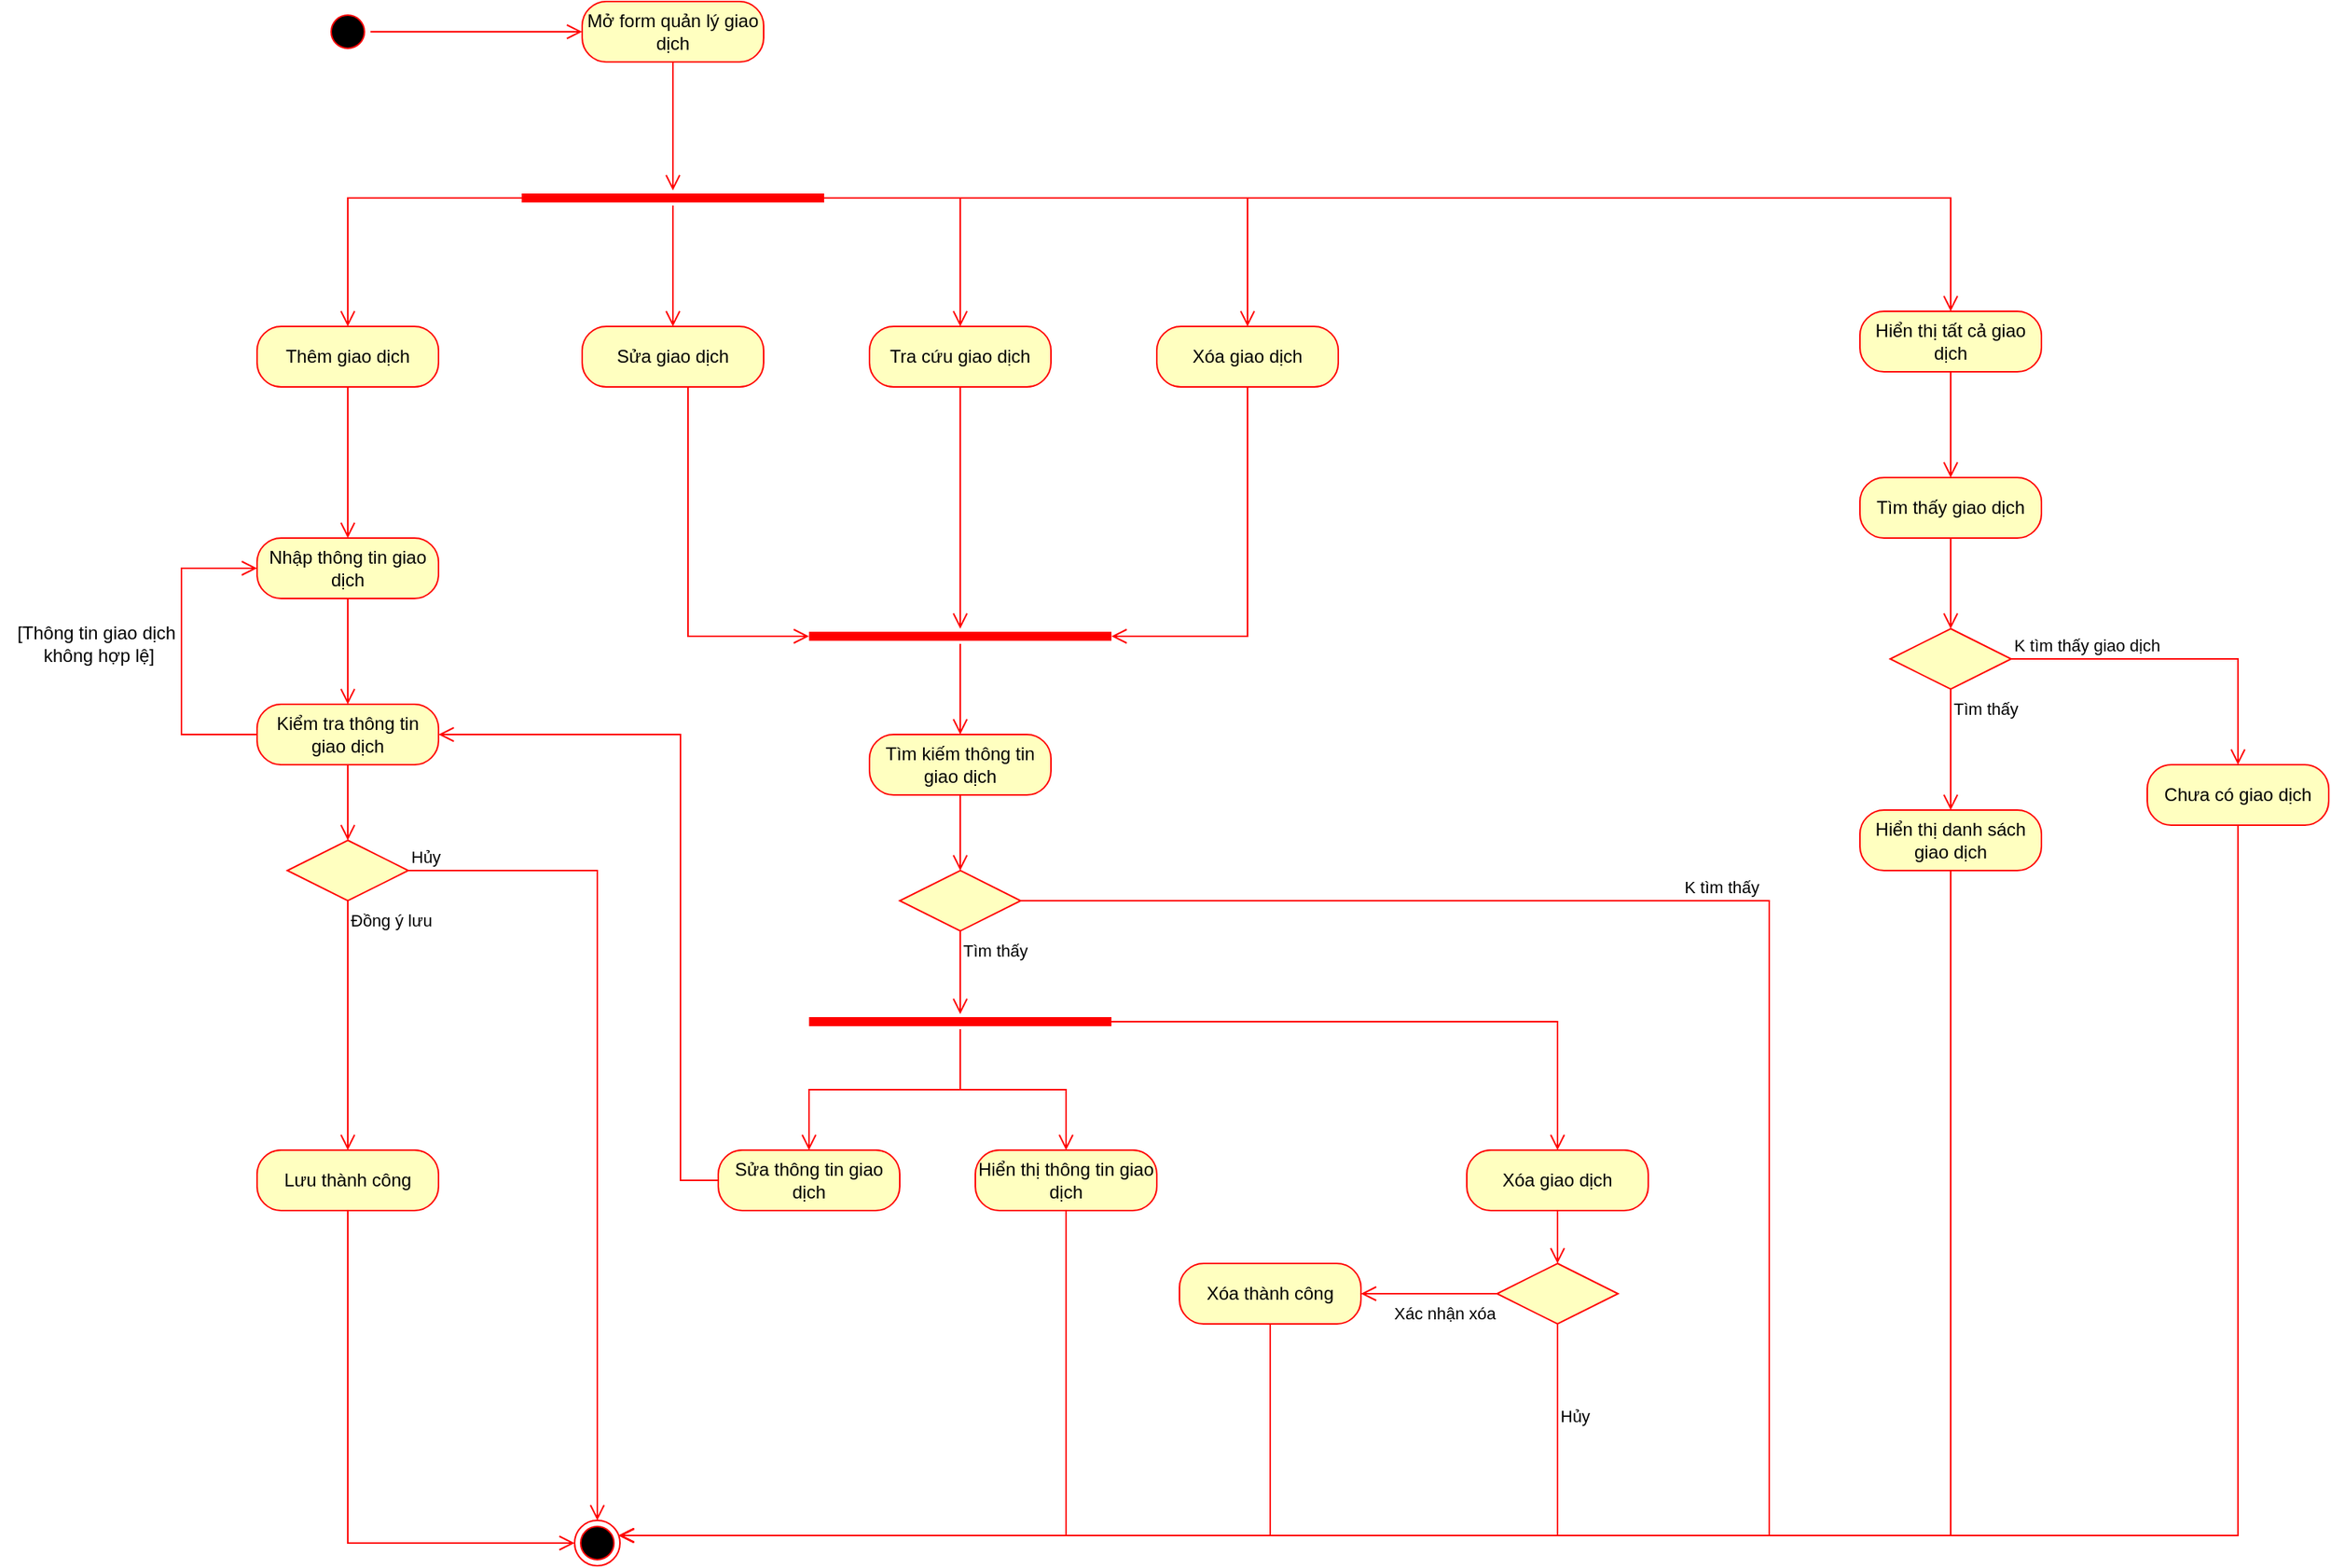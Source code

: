 <mxfile version="26.2.3">
  <diagram name="Page-1" id="YAIqiwu9c-0_AlO4QUCi">
    <mxGraphModel dx="1855" dy="3010" grid="1" gridSize="10" guides="1" tooltips="1" connect="1" arrows="1" fold="1" page="1" pageScale="1" pageWidth="850" pageHeight="1100" math="0" shadow="0">
      <root>
        <mxCell id="0" />
        <mxCell id="1" parent="0" />
        <mxCell id="2Gc3yTS-ioxZ1aIdltnf-1" value="" style="ellipse;html=1;shape=startState;fillColor=#000000;strokeColor=#ff0000;" vertex="1" parent="1">
          <mxGeometry x="325" y="-2160" width="30" height="30" as="geometry" />
        </mxCell>
        <mxCell id="2Gc3yTS-ioxZ1aIdltnf-2" value="" style="edgeStyle=orthogonalEdgeStyle;html=1;verticalAlign=bottom;endArrow=open;endSize=8;strokeColor=#ff0000;rounded=0;" edge="1" source="2Gc3yTS-ioxZ1aIdltnf-1" parent="1" target="2Gc3yTS-ioxZ1aIdltnf-3">
          <mxGeometry relative="1" as="geometry">
            <mxPoint x="340" y="-2070" as="targetPoint" />
          </mxGeometry>
        </mxCell>
        <mxCell id="2Gc3yTS-ioxZ1aIdltnf-3" value="Mở form quản lý giao&lt;br&gt;dịch" style="rounded=1;whiteSpace=wrap;html=1;arcSize=40;fontColor=#000000;fillColor=#ffffc0;strokeColor=#ff0000;" vertex="1" parent="1">
          <mxGeometry x="495" y="-2165" width="120" height="40" as="geometry" />
        </mxCell>
        <mxCell id="2Gc3yTS-ioxZ1aIdltnf-4" value="" style="edgeStyle=orthogonalEdgeStyle;html=1;verticalAlign=bottom;endArrow=open;endSize=8;strokeColor=#ff0000;rounded=0;" edge="1" source="2Gc3yTS-ioxZ1aIdltnf-3" parent="1" target="2Gc3yTS-ioxZ1aIdltnf-5">
          <mxGeometry relative="1" as="geometry">
            <mxPoint x="555" y="-2050" as="targetPoint" />
          </mxGeometry>
        </mxCell>
        <mxCell id="2Gc3yTS-ioxZ1aIdltnf-5" value="" style="shape=line;html=1;strokeWidth=6;strokeColor=#ff0000;" vertex="1" parent="1">
          <mxGeometry x="455" y="-2040" width="200" height="10" as="geometry" />
        </mxCell>
        <mxCell id="2Gc3yTS-ioxZ1aIdltnf-6" value="" style="edgeStyle=orthogonalEdgeStyle;html=1;verticalAlign=bottom;endArrow=open;endSize=8;strokeColor=#ff0000;rounded=0;" edge="1" source="2Gc3yTS-ioxZ1aIdltnf-5" parent="1" target="2Gc3yTS-ioxZ1aIdltnf-7">
          <mxGeometry relative="1" as="geometry">
            <mxPoint x="555" y="-1960" as="targetPoint" />
          </mxGeometry>
        </mxCell>
        <mxCell id="2Gc3yTS-ioxZ1aIdltnf-7" value="Thêm giao dịch" style="rounded=1;whiteSpace=wrap;html=1;arcSize=40;fontColor=#000000;fillColor=#ffffc0;strokeColor=#ff0000;" vertex="1" parent="1">
          <mxGeometry x="280" y="-1950" width="120" height="40" as="geometry" />
        </mxCell>
        <mxCell id="2Gc3yTS-ioxZ1aIdltnf-8" value="" style="edgeStyle=orthogonalEdgeStyle;html=1;verticalAlign=bottom;endArrow=open;endSize=8;strokeColor=#ff0000;rounded=0;" edge="1" source="2Gc3yTS-ioxZ1aIdltnf-7" parent="1" target="2Gc3yTS-ioxZ1aIdltnf-20">
          <mxGeometry relative="1" as="geometry">
            <mxPoint x="340" y="-1810" as="targetPoint" />
          </mxGeometry>
        </mxCell>
        <mxCell id="2Gc3yTS-ioxZ1aIdltnf-9" value="Sửa giao dịch" style="rounded=1;whiteSpace=wrap;html=1;arcSize=40;fontColor=#000000;fillColor=#ffffc0;strokeColor=#ff0000;" vertex="1" parent="1">
          <mxGeometry x="495" y="-1950" width="120" height="40" as="geometry" />
        </mxCell>
        <mxCell id="2Gc3yTS-ioxZ1aIdltnf-10" value="" style="edgeStyle=orthogonalEdgeStyle;html=1;verticalAlign=bottom;endArrow=open;endSize=8;strokeColor=#ff0000;rounded=0;" edge="1" source="2Gc3yTS-ioxZ1aIdltnf-9" parent="1" target="2Gc3yTS-ioxZ1aIdltnf-18">
          <mxGeometry relative="1" as="geometry">
            <mxPoint x="555" y="-1810" as="targetPoint" />
            <Array as="points">
              <mxPoint x="565" y="-1745" />
            </Array>
          </mxGeometry>
        </mxCell>
        <mxCell id="2Gc3yTS-ioxZ1aIdltnf-11" value="Tra cứu giao dịch" style="rounded=1;whiteSpace=wrap;html=1;arcSize=40;fontColor=#000000;fillColor=#ffffc0;strokeColor=#ff0000;" vertex="1" parent="1">
          <mxGeometry x="685" y="-1950" width="120" height="40" as="geometry" />
        </mxCell>
        <mxCell id="2Gc3yTS-ioxZ1aIdltnf-12" value="" style="edgeStyle=orthogonalEdgeStyle;html=1;verticalAlign=bottom;endArrow=open;endSize=8;strokeColor=#ff0000;rounded=0;" edge="1" source="2Gc3yTS-ioxZ1aIdltnf-11" parent="1" target="2Gc3yTS-ioxZ1aIdltnf-18">
          <mxGeometry relative="1" as="geometry">
            <mxPoint x="745" y="-1850" as="targetPoint" />
          </mxGeometry>
        </mxCell>
        <mxCell id="2Gc3yTS-ioxZ1aIdltnf-13" value="" style="edgeStyle=orthogonalEdgeStyle;html=1;verticalAlign=bottom;endArrow=open;endSize=8;strokeColor=#ff0000;rounded=0;" edge="1" parent="1" source="2Gc3yTS-ioxZ1aIdltnf-5" target="2Gc3yTS-ioxZ1aIdltnf-9">
          <mxGeometry relative="1" as="geometry">
            <mxPoint x="350" y="-1940" as="targetPoint" />
            <mxPoint x="465" y="-2025" as="sourcePoint" />
          </mxGeometry>
        </mxCell>
        <mxCell id="2Gc3yTS-ioxZ1aIdltnf-14" value="Xóa giao dịch" style="rounded=1;whiteSpace=wrap;html=1;arcSize=40;fontColor=#000000;fillColor=#ffffc0;strokeColor=#ff0000;" vertex="1" parent="1">
          <mxGeometry x="875" y="-1950" width="120" height="40" as="geometry" />
        </mxCell>
        <mxCell id="2Gc3yTS-ioxZ1aIdltnf-15" value="" style="edgeStyle=orthogonalEdgeStyle;html=1;verticalAlign=bottom;endArrow=open;endSize=8;strokeColor=#ff0000;rounded=0;" edge="1" source="2Gc3yTS-ioxZ1aIdltnf-14" parent="1" target="2Gc3yTS-ioxZ1aIdltnf-18">
          <mxGeometry relative="1" as="geometry">
            <mxPoint x="935" y="-1850" as="targetPoint" />
            <Array as="points">
              <mxPoint x="935" y="-1745" />
            </Array>
          </mxGeometry>
        </mxCell>
        <mxCell id="2Gc3yTS-ioxZ1aIdltnf-16" value="" style="edgeStyle=orthogonalEdgeStyle;html=1;verticalAlign=bottom;endArrow=open;endSize=8;strokeColor=#ff0000;rounded=0;" edge="1" parent="1" source="2Gc3yTS-ioxZ1aIdltnf-5" target="2Gc3yTS-ioxZ1aIdltnf-11">
          <mxGeometry relative="1" as="geometry">
            <mxPoint x="565" y="-1940" as="targetPoint" />
            <mxPoint x="565" y="-2020" as="sourcePoint" />
          </mxGeometry>
        </mxCell>
        <mxCell id="2Gc3yTS-ioxZ1aIdltnf-17" value="" style="edgeStyle=orthogonalEdgeStyle;html=1;verticalAlign=bottom;endArrow=open;endSize=8;strokeColor=#ff0000;rounded=0;" edge="1" parent="1" source="2Gc3yTS-ioxZ1aIdltnf-5" target="2Gc3yTS-ioxZ1aIdltnf-14">
          <mxGeometry relative="1" as="geometry">
            <mxPoint x="755" y="-1940" as="targetPoint" />
            <mxPoint x="665" y="-2025" as="sourcePoint" />
          </mxGeometry>
        </mxCell>
        <mxCell id="2Gc3yTS-ioxZ1aIdltnf-18" value="" style="shape=line;html=1;strokeWidth=6;strokeColor=#ff0000;" vertex="1" parent="1">
          <mxGeometry x="645" y="-1750" width="200" height="10" as="geometry" />
        </mxCell>
        <mxCell id="2Gc3yTS-ioxZ1aIdltnf-19" value="" style="edgeStyle=orthogonalEdgeStyle;html=1;verticalAlign=bottom;endArrow=open;endSize=8;strokeColor=#ff0000;rounded=0;" edge="1" source="2Gc3yTS-ioxZ1aIdltnf-18" parent="1" target="2Gc3yTS-ioxZ1aIdltnf-34">
          <mxGeometry relative="1" as="geometry">
            <mxPoint x="745" y="-1670" as="targetPoint" />
          </mxGeometry>
        </mxCell>
        <mxCell id="2Gc3yTS-ioxZ1aIdltnf-20" value="Nhập thông tin giao dịch" style="rounded=1;whiteSpace=wrap;html=1;arcSize=40;fontColor=#000000;fillColor=#ffffc0;strokeColor=#ff0000;" vertex="1" parent="1">
          <mxGeometry x="280" y="-1810" width="120" height="40" as="geometry" />
        </mxCell>
        <mxCell id="2Gc3yTS-ioxZ1aIdltnf-21" value="" style="edgeStyle=orthogonalEdgeStyle;html=1;verticalAlign=bottom;endArrow=open;endSize=8;strokeColor=#ff0000;rounded=0;" edge="1" source="2Gc3yTS-ioxZ1aIdltnf-20" parent="1" target="2Gc3yTS-ioxZ1aIdltnf-22">
          <mxGeometry relative="1" as="geometry">
            <mxPoint x="340" y="-1680" as="targetPoint" />
          </mxGeometry>
        </mxCell>
        <mxCell id="2Gc3yTS-ioxZ1aIdltnf-22" value="Kiểm tra thông tin giao dịch" style="rounded=1;whiteSpace=wrap;html=1;arcSize=40;fontColor=#000000;fillColor=#ffffc0;strokeColor=#ff0000;" vertex="1" parent="1">
          <mxGeometry x="280" y="-1700" width="120" height="40" as="geometry" />
        </mxCell>
        <mxCell id="2Gc3yTS-ioxZ1aIdltnf-23" value="" style="edgeStyle=orthogonalEdgeStyle;html=1;verticalAlign=bottom;endArrow=open;endSize=8;strokeColor=#ff0000;rounded=0;" edge="1" source="2Gc3yTS-ioxZ1aIdltnf-22" parent="1" target="2Gc3yTS-ioxZ1aIdltnf-28">
          <mxGeometry relative="1" as="geometry">
            <mxPoint x="340" y="-1610" as="targetPoint" />
          </mxGeometry>
        </mxCell>
        <mxCell id="2Gc3yTS-ioxZ1aIdltnf-24" value="" style="edgeStyle=orthogonalEdgeStyle;html=1;verticalAlign=bottom;endArrow=open;endSize=8;strokeColor=#ff0000;rounded=0;" edge="1" parent="1" source="2Gc3yTS-ioxZ1aIdltnf-22" target="2Gc3yTS-ioxZ1aIdltnf-20">
          <mxGeometry relative="1" as="geometry">
            <mxPoint x="240" y="-1800" as="targetPoint" />
            <mxPoint x="240" y="-1780" as="sourcePoint" />
            <Array as="points">
              <mxPoint x="230" y="-1680" />
              <mxPoint x="230" y="-1790" />
            </Array>
          </mxGeometry>
        </mxCell>
        <mxCell id="2Gc3yTS-ioxZ1aIdltnf-25" value="" style="ellipse;html=1;shape=endState;fillColor=#000000;strokeColor=#ff0000;" vertex="1" parent="1">
          <mxGeometry x="490" y="-1160" width="30" height="30" as="geometry" />
        </mxCell>
        <mxCell id="2Gc3yTS-ioxZ1aIdltnf-28" value="" style="rhombus;whiteSpace=wrap;html=1;fontColor=#000000;fillColor=#ffffc0;strokeColor=#ff0000;" vertex="1" parent="1">
          <mxGeometry x="300" y="-1610" width="80" height="40" as="geometry" />
        </mxCell>
        <mxCell id="2Gc3yTS-ioxZ1aIdltnf-29" value="Hủy" style="edgeStyle=orthogonalEdgeStyle;html=1;align=left;verticalAlign=bottom;endArrow=open;endSize=8;strokeColor=#ff0000;rounded=0;" edge="1" source="2Gc3yTS-ioxZ1aIdltnf-28" parent="1" target="2Gc3yTS-ioxZ1aIdltnf-25">
          <mxGeometry x="-1" relative="1" as="geometry">
            <mxPoint x="480" y="-1590" as="targetPoint" />
          </mxGeometry>
        </mxCell>
        <mxCell id="2Gc3yTS-ioxZ1aIdltnf-30" value="Đồng ý lưu" style="edgeStyle=orthogonalEdgeStyle;html=1;align=left;verticalAlign=top;endArrow=open;endSize=8;strokeColor=#ff0000;rounded=0;" edge="1" source="2Gc3yTS-ioxZ1aIdltnf-28" parent="1" target="2Gc3yTS-ioxZ1aIdltnf-31">
          <mxGeometry x="-1" relative="1" as="geometry">
            <mxPoint x="340" y="-1510" as="targetPoint" />
            <mxPoint as="offset" />
          </mxGeometry>
        </mxCell>
        <mxCell id="2Gc3yTS-ioxZ1aIdltnf-31" value="Lưu thành công" style="rounded=1;whiteSpace=wrap;html=1;arcSize=40;fontColor=#000000;fillColor=#ffffc0;strokeColor=#ff0000;" vertex="1" parent="1">
          <mxGeometry x="280" y="-1405" width="120" height="40" as="geometry" />
        </mxCell>
        <mxCell id="2Gc3yTS-ioxZ1aIdltnf-32" value="" style="edgeStyle=orthogonalEdgeStyle;html=1;verticalAlign=bottom;endArrow=open;endSize=8;strokeColor=#ff0000;rounded=0;" edge="1" source="2Gc3yTS-ioxZ1aIdltnf-31" parent="1" target="2Gc3yTS-ioxZ1aIdltnf-25">
          <mxGeometry relative="1" as="geometry">
            <mxPoint x="460" y="-1450" as="targetPoint" />
            <Array as="points">
              <mxPoint x="340" y="-1145" />
            </Array>
          </mxGeometry>
        </mxCell>
        <mxCell id="2Gc3yTS-ioxZ1aIdltnf-33" value="[Thông tin giao dịch&amp;nbsp;&lt;br&gt;không hợp lệ]" style="text;html=1;align=center;verticalAlign=middle;resizable=0;points=[];autosize=1;strokeColor=none;fillColor=none;" vertex="1" parent="1">
          <mxGeometry x="110" y="-1760" width="130" height="40" as="geometry" />
        </mxCell>
        <mxCell id="2Gc3yTS-ioxZ1aIdltnf-34" value="Tìm kiếm thông tin giao dịch" style="rounded=1;whiteSpace=wrap;html=1;arcSize=40;fontColor=#000000;fillColor=#ffffc0;strokeColor=#ff0000;" vertex="1" parent="1">
          <mxGeometry x="685" y="-1680" width="120" height="40" as="geometry" />
        </mxCell>
        <mxCell id="2Gc3yTS-ioxZ1aIdltnf-35" value="" style="edgeStyle=orthogonalEdgeStyle;html=1;verticalAlign=bottom;endArrow=open;endSize=8;strokeColor=#ff0000;rounded=0;" edge="1" source="2Gc3yTS-ioxZ1aIdltnf-34" parent="1" target="2Gc3yTS-ioxZ1aIdltnf-36">
          <mxGeometry relative="1" as="geometry">
            <mxPoint x="745" y="-1580" as="targetPoint" />
          </mxGeometry>
        </mxCell>
        <mxCell id="2Gc3yTS-ioxZ1aIdltnf-36" value="" style="rhombus;whiteSpace=wrap;html=1;fontColor=#000000;fillColor=#ffffc0;strokeColor=#ff0000;" vertex="1" parent="1">
          <mxGeometry x="705" y="-1590" width="80" height="40" as="geometry" />
        </mxCell>
        <mxCell id="2Gc3yTS-ioxZ1aIdltnf-37" value="K tìm thấy" style="edgeStyle=orthogonalEdgeStyle;html=1;align=left;verticalAlign=bottom;endArrow=open;endSize=8;strokeColor=#ff0000;rounded=0;" edge="1" source="2Gc3yTS-ioxZ1aIdltnf-36" parent="1" target="2Gc3yTS-ioxZ1aIdltnf-25">
          <mxGeometry x="-0.479" relative="1" as="geometry">
            <mxPoint x="880" y="-1560" as="targetPoint" />
            <Array as="points">
              <mxPoint x="1280" y="-1570" />
              <mxPoint x="1280" y="-1150" />
            </Array>
            <mxPoint as="offset" />
          </mxGeometry>
        </mxCell>
        <mxCell id="2Gc3yTS-ioxZ1aIdltnf-38" value="Tìm thấy" style="edgeStyle=orthogonalEdgeStyle;html=1;align=left;verticalAlign=top;endArrow=open;endSize=8;strokeColor=#ff0000;rounded=0;" edge="1" source="2Gc3yTS-ioxZ1aIdltnf-36" parent="1" target="2Gc3yTS-ioxZ1aIdltnf-42">
          <mxGeometry x="-1" relative="1" as="geometry">
            <mxPoint x="745" y="-1490" as="targetPoint" />
            <mxPoint x="745" y="-1520" as="sourcePoint" />
          </mxGeometry>
        </mxCell>
        <mxCell id="2Gc3yTS-ioxZ1aIdltnf-42" value="" style="shape=line;html=1;strokeWidth=6;strokeColor=#ff0000;" vertex="1" parent="1">
          <mxGeometry x="645" y="-1495" width="200" height="10" as="geometry" />
        </mxCell>
        <mxCell id="2Gc3yTS-ioxZ1aIdltnf-43" value="" style="edgeStyle=orthogonalEdgeStyle;html=1;verticalAlign=bottom;endArrow=open;endSize=8;strokeColor=#ff0000;rounded=0;" edge="1" source="2Gc3yTS-ioxZ1aIdltnf-42" parent="1" target="2Gc3yTS-ioxZ1aIdltnf-44">
          <mxGeometry relative="1" as="geometry">
            <mxPoint x="745" y="-1390" as="targetPoint" />
          </mxGeometry>
        </mxCell>
        <mxCell id="2Gc3yTS-ioxZ1aIdltnf-44" value="Sửa thông tin giao dịch" style="rounded=1;whiteSpace=wrap;html=1;arcSize=40;fontColor=#000000;fillColor=#ffffc0;strokeColor=#ff0000;" vertex="1" parent="1">
          <mxGeometry x="585" y="-1405" width="120" height="40" as="geometry" />
        </mxCell>
        <mxCell id="2Gc3yTS-ioxZ1aIdltnf-45" value="" style="edgeStyle=orthogonalEdgeStyle;html=1;verticalAlign=bottom;endArrow=open;endSize=8;strokeColor=#ff0000;rounded=0;" edge="1" source="2Gc3yTS-ioxZ1aIdltnf-44" parent="1" target="2Gc3yTS-ioxZ1aIdltnf-22">
          <mxGeometry relative="1" as="geometry">
            <mxPoint x="690" y="-1250" as="targetPoint" />
            <Array as="points">
              <mxPoint x="560" y="-1385" />
              <mxPoint x="560" y="-1680" />
            </Array>
          </mxGeometry>
        </mxCell>
        <mxCell id="2Gc3yTS-ioxZ1aIdltnf-46" value="Hiển thị thông tin giao dịch" style="rounded=1;whiteSpace=wrap;html=1;arcSize=40;fontColor=#000000;fillColor=#ffffc0;strokeColor=#ff0000;" vertex="1" parent="1">
          <mxGeometry x="755" y="-1405" width="120" height="40" as="geometry" />
        </mxCell>
        <mxCell id="2Gc3yTS-ioxZ1aIdltnf-47" value="" style="edgeStyle=orthogonalEdgeStyle;html=1;verticalAlign=bottom;endArrow=open;endSize=8;strokeColor=#ff0000;rounded=0;" edge="1" source="2Gc3yTS-ioxZ1aIdltnf-46" parent="1" target="2Gc3yTS-ioxZ1aIdltnf-25">
          <mxGeometry relative="1" as="geometry">
            <mxPoint x="815" y="-1300" as="targetPoint" />
            <Array as="points">
              <mxPoint x="815" y="-1150" />
            </Array>
          </mxGeometry>
        </mxCell>
        <mxCell id="2Gc3yTS-ioxZ1aIdltnf-48" value="" style="edgeStyle=orthogonalEdgeStyle;html=1;verticalAlign=bottom;endArrow=open;endSize=8;strokeColor=#ff0000;rounded=0;" edge="1" parent="1" source="2Gc3yTS-ioxZ1aIdltnf-42" target="2Gc3yTS-ioxZ1aIdltnf-46">
          <mxGeometry relative="1" as="geometry">
            <mxPoint x="655" y="-1395" as="targetPoint" />
            <mxPoint x="750" y="-1480" as="sourcePoint" />
          </mxGeometry>
        </mxCell>
        <mxCell id="2Gc3yTS-ioxZ1aIdltnf-49" value="Xóa giao dịch" style="rounded=1;whiteSpace=wrap;html=1;arcSize=40;fontColor=#000000;fillColor=#ffffc0;strokeColor=#ff0000;" vertex="1" parent="1">
          <mxGeometry x="1080" y="-1405" width="120" height="40" as="geometry" />
        </mxCell>
        <mxCell id="2Gc3yTS-ioxZ1aIdltnf-50" value="" style="edgeStyle=orthogonalEdgeStyle;html=1;verticalAlign=bottom;endArrow=open;endSize=8;strokeColor=#ff0000;rounded=0;" edge="1" source="2Gc3yTS-ioxZ1aIdltnf-49" parent="1" target="2Gc3yTS-ioxZ1aIdltnf-55">
          <mxGeometry relative="1" as="geometry">
            <mxPoint x="1010" y="-1320" as="targetPoint" />
          </mxGeometry>
        </mxCell>
        <mxCell id="2Gc3yTS-ioxZ1aIdltnf-51" value="" style="edgeStyle=orthogonalEdgeStyle;html=1;verticalAlign=bottom;endArrow=open;endSize=8;strokeColor=#ff0000;rounded=0;" edge="1" parent="1" source="2Gc3yTS-ioxZ1aIdltnf-42" target="2Gc3yTS-ioxZ1aIdltnf-49">
          <mxGeometry relative="1" as="geometry">
            <mxPoint x="825" y="-1395" as="targetPoint" />
            <mxPoint x="755" y="-1475" as="sourcePoint" />
          </mxGeometry>
        </mxCell>
        <mxCell id="2Gc3yTS-ioxZ1aIdltnf-55" value="" style="rhombus;whiteSpace=wrap;html=1;fontColor=#000000;fillColor=#ffffc0;strokeColor=#ff0000;" vertex="1" parent="1">
          <mxGeometry x="1100" y="-1330" width="80" height="40" as="geometry" />
        </mxCell>
        <mxCell id="2Gc3yTS-ioxZ1aIdltnf-56" value="Hủy" style="edgeStyle=orthogonalEdgeStyle;html=1;align=left;verticalAlign=bottom;endArrow=open;endSize=8;strokeColor=#ff0000;rounded=0;" edge="1" source="2Gc3yTS-ioxZ1aIdltnf-55" parent="1" target="2Gc3yTS-ioxZ1aIdltnf-25">
          <mxGeometry x="-0.816" relative="1" as="geometry">
            <mxPoint x="1180" y="-1210" as="targetPoint" />
            <Array as="points">
              <mxPoint x="1140" y="-1150" />
            </Array>
            <mxPoint as="offset" />
          </mxGeometry>
        </mxCell>
        <mxCell id="2Gc3yTS-ioxZ1aIdltnf-57" value="Xác nhận xóa" style="edgeStyle=orthogonalEdgeStyle;html=1;align=left;verticalAlign=top;endArrow=open;endSize=8;strokeColor=#ff0000;rounded=0;" edge="1" source="2Gc3yTS-ioxZ1aIdltnf-55" parent="1" target="2Gc3yTS-ioxZ1aIdltnf-58">
          <mxGeometry x="0.556" relative="1" as="geometry">
            <mxPoint x="1010" y="-1310" as="targetPoint" />
            <mxPoint as="offset" />
          </mxGeometry>
        </mxCell>
        <mxCell id="2Gc3yTS-ioxZ1aIdltnf-58" value="Xóa thành công" style="rounded=1;whiteSpace=wrap;html=1;arcSize=40;fontColor=#000000;fillColor=#ffffc0;strokeColor=#ff0000;" vertex="1" parent="1">
          <mxGeometry x="890" y="-1330" width="120" height="40" as="geometry" />
        </mxCell>
        <mxCell id="2Gc3yTS-ioxZ1aIdltnf-59" value="" style="edgeStyle=orthogonalEdgeStyle;html=1;verticalAlign=bottom;endArrow=open;endSize=8;strokeColor=#ff0000;rounded=0;" edge="1" source="2Gc3yTS-ioxZ1aIdltnf-58" parent="1" target="2Gc3yTS-ioxZ1aIdltnf-25">
          <mxGeometry relative="1" as="geometry">
            <mxPoint x="830" y="-1220" as="targetPoint" />
            <Array as="points">
              <mxPoint x="950" y="-1150" />
            </Array>
          </mxGeometry>
        </mxCell>
        <mxCell id="2Gc3yTS-ioxZ1aIdltnf-60" value="Hiển thị tất cả giao dịch" style="rounded=1;whiteSpace=wrap;html=1;arcSize=40;fontColor=#000000;fillColor=#ffffc0;strokeColor=#ff0000;" vertex="1" parent="1">
          <mxGeometry x="1340" y="-1960" width="120" height="40" as="geometry" />
        </mxCell>
        <mxCell id="2Gc3yTS-ioxZ1aIdltnf-61" value="" style="edgeStyle=orthogonalEdgeStyle;html=1;verticalAlign=bottom;endArrow=open;endSize=8;strokeColor=#ff0000;rounded=0;" edge="1" source="2Gc3yTS-ioxZ1aIdltnf-60" parent="1" target="2Gc3yTS-ioxZ1aIdltnf-66">
          <mxGeometry relative="1" as="geometry">
            <mxPoint x="1400" y="-1860" as="targetPoint" />
          </mxGeometry>
        </mxCell>
        <mxCell id="2Gc3yTS-ioxZ1aIdltnf-62" value="" style="edgeStyle=orthogonalEdgeStyle;html=1;verticalAlign=bottom;endArrow=open;endSize=8;strokeColor=#ff0000;rounded=0;" edge="1" parent="1" source="2Gc3yTS-ioxZ1aIdltnf-5" target="2Gc3yTS-ioxZ1aIdltnf-60">
          <mxGeometry relative="1" as="geometry">
            <mxPoint x="945" y="-1940" as="targetPoint" />
            <mxPoint x="665" y="-2025" as="sourcePoint" />
          </mxGeometry>
        </mxCell>
        <mxCell id="2Gc3yTS-ioxZ1aIdltnf-66" value="Tìm thấy giao dịch" style="rounded=1;whiteSpace=wrap;html=1;arcSize=40;fontColor=#000000;fillColor=#ffffc0;strokeColor=#ff0000;" vertex="1" parent="1">
          <mxGeometry x="1340" y="-1850" width="120" height="40" as="geometry" />
        </mxCell>
        <mxCell id="2Gc3yTS-ioxZ1aIdltnf-67" value="" style="edgeStyle=orthogonalEdgeStyle;html=1;verticalAlign=bottom;endArrow=open;endSize=8;strokeColor=#ff0000;rounded=0;" edge="1" source="2Gc3yTS-ioxZ1aIdltnf-66" parent="1" target="2Gc3yTS-ioxZ1aIdltnf-68">
          <mxGeometry relative="1" as="geometry">
            <mxPoint x="1400" y="-1750" as="targetPoint" />
          </mxGeometry>
        </mxCell>
        <mxCell id="2Gc3yTS-ioxZ1aIdltnf-68" value="" style="rhombus;whiteSpace=wrap;html=1;fontColor=#000000;fillColor=#ffffc0;strokeColor=#ff0000;" vertex="1" parent="1">
          <mxGeometry x="1360" y="-1750" width="80" height="40" as="geometry" />
        </mxCell>
        <mxCell id="2Gc3yTS-ioxZ1aIdltnf-69" value="K tìm thấy giao dịch" style="edgeStyle=orthogonalEdgeStyle;html=1;align=left;verticalAlign=bottom;endArrow=open;endSize=8;strokeColor=#ff0000;rounded=0;" edge="1" source="2Gc3yTS-ioxZ1aIdltnf-68" parent="1" target="2Gc3yTS-ioxZ1aIdltnf-73">
          <mxGeometry x="-1" relative="1" as="geometry">
            <mxPoint x="1590" y="-1730" as="targetPoint" />
            <mxPoint as="offset" />
          </mxGeometry>
        </mxCell>
        <mxCell id="2Gc3yTS-ioxZ1aIdltnf-70" value="Tìm thấy" style="edgeStyle=orthogonalEdgeStyle;html=1;align=left;verticalAlign=top;endArrow=open;endSize=8;strokeColor=#ff0000;rounded=0;" edge="1" source="2Gc3yTS-ioxZ1aIdltnf-68" parent="1" target="2Gc3yTS-ioxZ1aIdltnf-71">
          <mxGeometry x="-1" relative="1" as="geometry">
            <mxPoint x="1400" y="-1640" as="targetPoint" />
          </mxGeometry>
        </mxCell>
        <mxCell id="2Gc3yTS-ioxZ1aIdltnf-71" value="Hiển thị danh sách giao dịch" style="rounded=1;whiteSpace=wrap;html=1;arcSize=40;fontColor=#000000;fillColor=#ffffc0;strokeColor=#ff0000;" vertex="1" parent="1">
          <mxGeometry x="1340" y="-1630" width="120" height="40" as="geometry" />
        </mxCell>
        <mxCell id="2Gc3yTS-ioxZ1aIdltnf-72" value="" style="edgeStyle=orthogonalEdgeStyle;html=1;verticalAlign=bottom;endArrow=open;endSize=8;strokeColor=#ff0000;rounded=0;" edge="1" source="2Gc3yTS-ioxZ1aIdltnf-71" parent="1" target="2Gc3yTS-ioxZ1aIdltnf-25">
          <mxGeometry relative="1" as="geometry">
            <mxPoint x="558.889" y="-1200" as="targetPoint" />
            <Array as="points">
              <mxPoint x="1400" y="-1150" />
            </Array>
          </mxGeometry>
        </mxCell>
        <mxCell id="2Gc3yTS-ioxZ1aIdltnf-73" value="Chưa có giao dịch" style="rounded=1;whiteSpace=wrap;html=1;arcSize=40;fontColor=#000000;fillColor=#ffffc0;strokeColor=#ff0000;" vertex="1" parent="1">
          <mxGeometry x="1530" y="-1660" width="120" height="40" as="geometry" />
        </mxCell>
        <mxCell id="2Gc3yTS-ioxZ1aIdltnf-76" value="" style="edgeStyle=orthogonalEdgeStyle;html=1;verticalAlign=bottom;endArrow=open;endSize=8;strokeColor=#ff0000;rounded=0;" edge="1" source="2Gc3yTS-ioxZ1aIdltnf-73" parent="1" target="2Gc3yTS-ioxZ1aIdltnf-25">
          <mxGeometry relative="1" as="geometry">
            <mxPoint x="590" y="-1210" as="targetPoint" />
            <mxPoint x="1670" y="-1710" as="sourcePoint" />
            <Array as="points">
              <mxPoint x="1590" y="-1150" />
            </Array>
          </mxGeometry>
        </mxCell>
      </root>
    </mxGraphModel>
  </diagram>
</mxfile>
